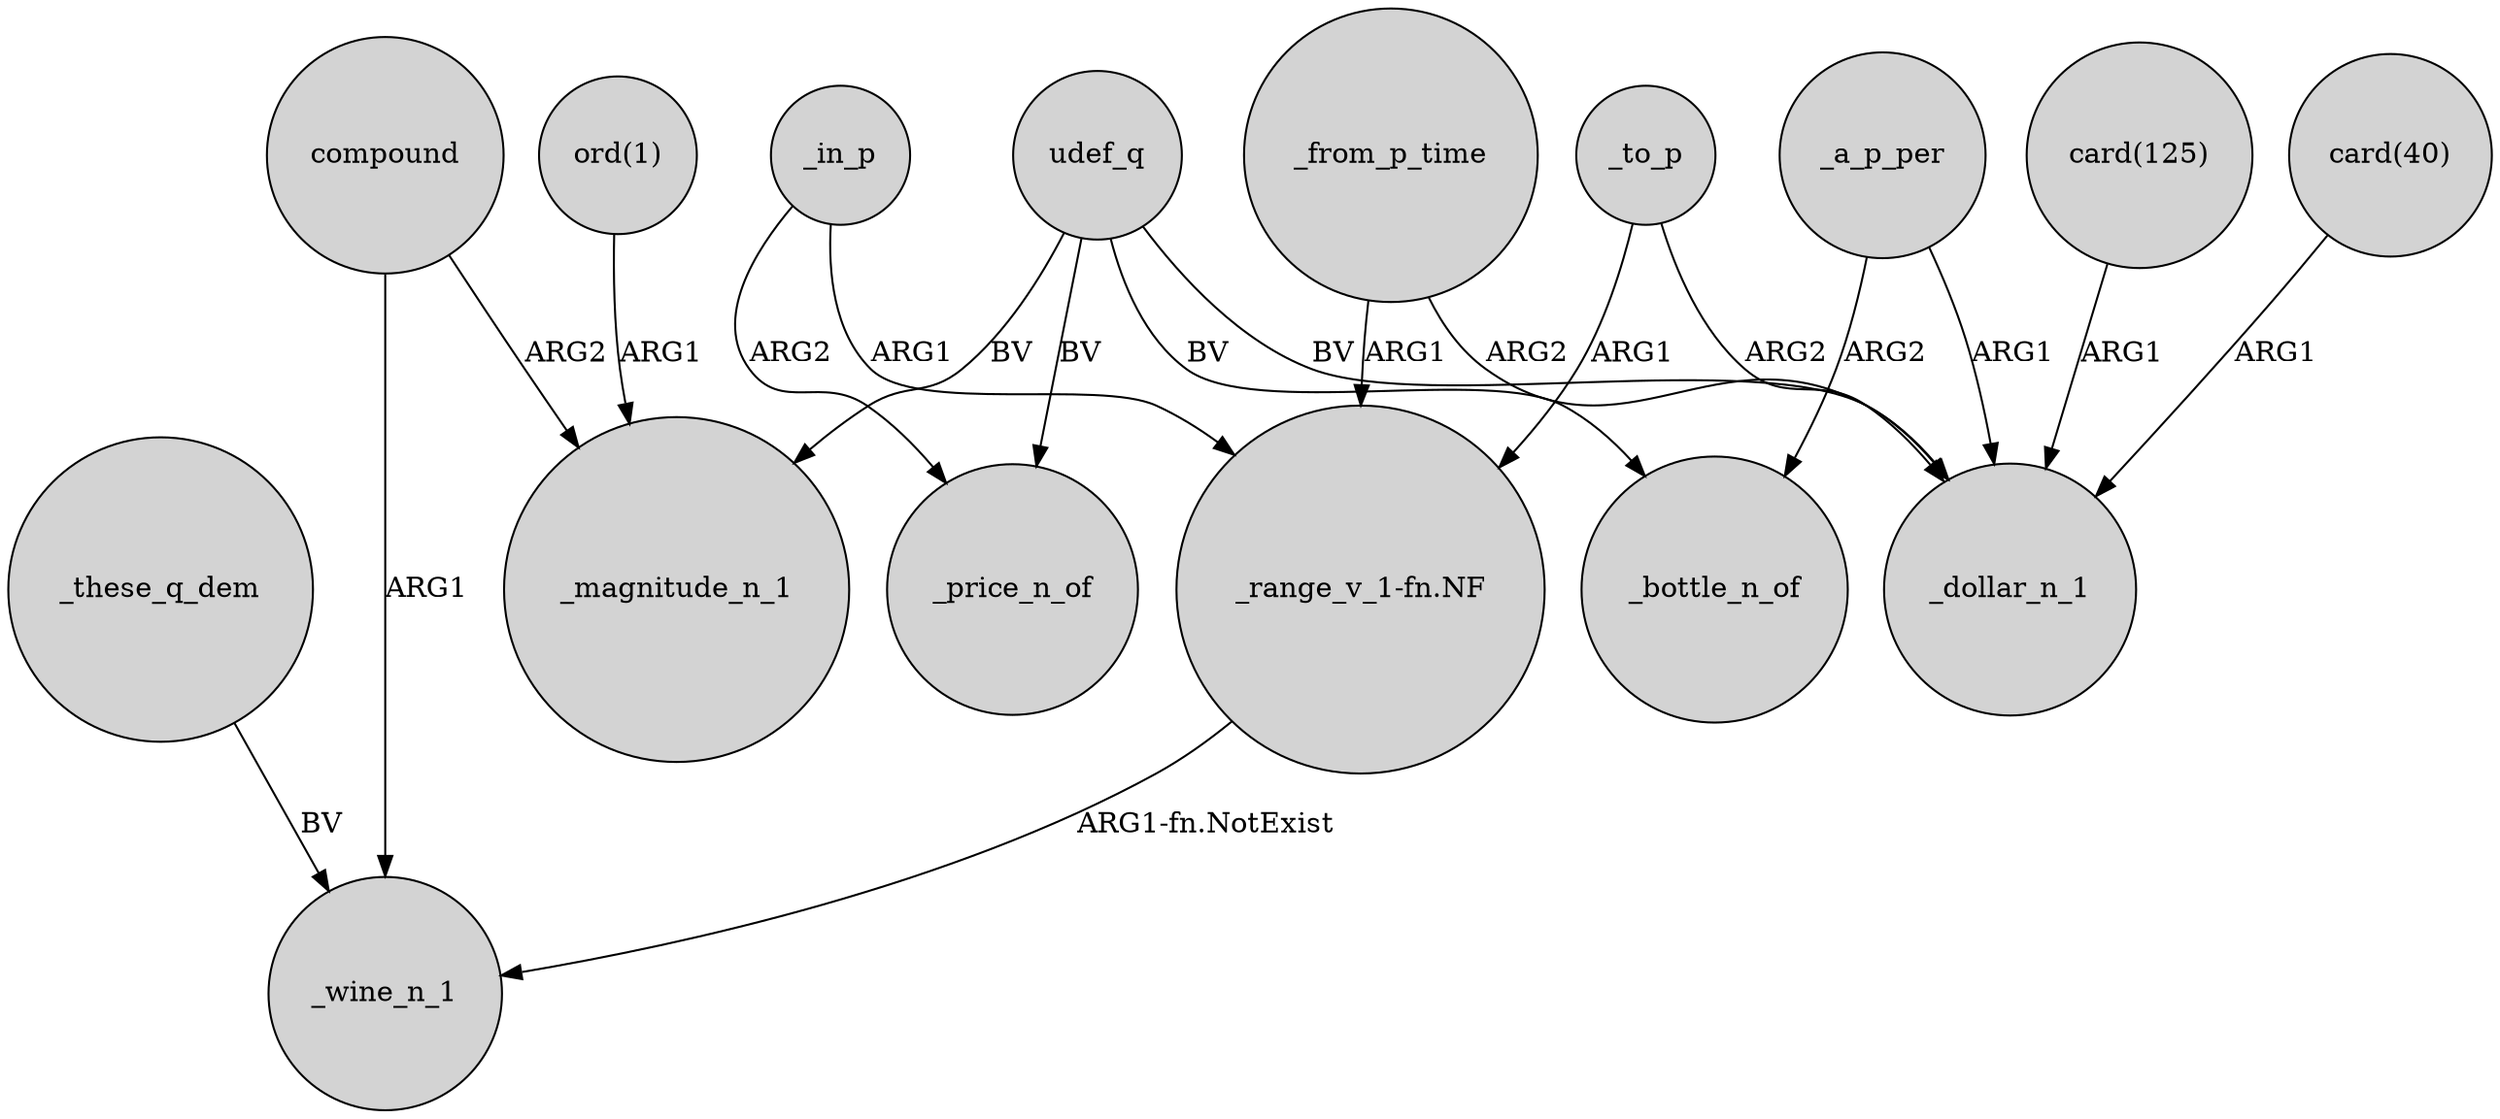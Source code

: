 digraph {
	node [shape=circle style=filled]
	_these_q_dem -> _wine_n_1 [label=BV]
	_to_p -> _dollar_n_1 [label=ARG2]
	udef_q -> _price_n_of [label=BV]
	compound -> _magnitude_n_1 [label=ARG2]
	"card(125)" -> _dollar_n_1 [label=ARG1]
	"ord(1)" -> _magnitude_n_1 [label=ARG1]
	compound -> _wine_n_1 [label=ARG1]
	_to_p -> "_range_v_1-fn.NF" [label=ARG1]
	"card(40)" -> _dollar_n_1 [label=ARG1]
	_in_p -> "_range_v_1-fn.NF" [label=ARG1]
	_a_p_per -> _dollar_n_1 [label=ARG1]
	_from_p_time -> "_range_v_1-fn.NF" [label=ARG1]
	_from_p_time -> _dollar_n_1 [label=ARG2]
	"_range_v_1-fn.NF" -> _wine_n_1 [label="ARG1-fn.NotExist"]
	udef_q -> _magnitude_n_1 [label=BV]
	_in_p -> _price_n_of [label=ARG2]
	_a_p_per -> _bottle_n_of [label=ARG2]
	udef_q -> _dollar_n_1 [label=BV]
	udef_q -> _bottle_n_of [label=BV]
}
